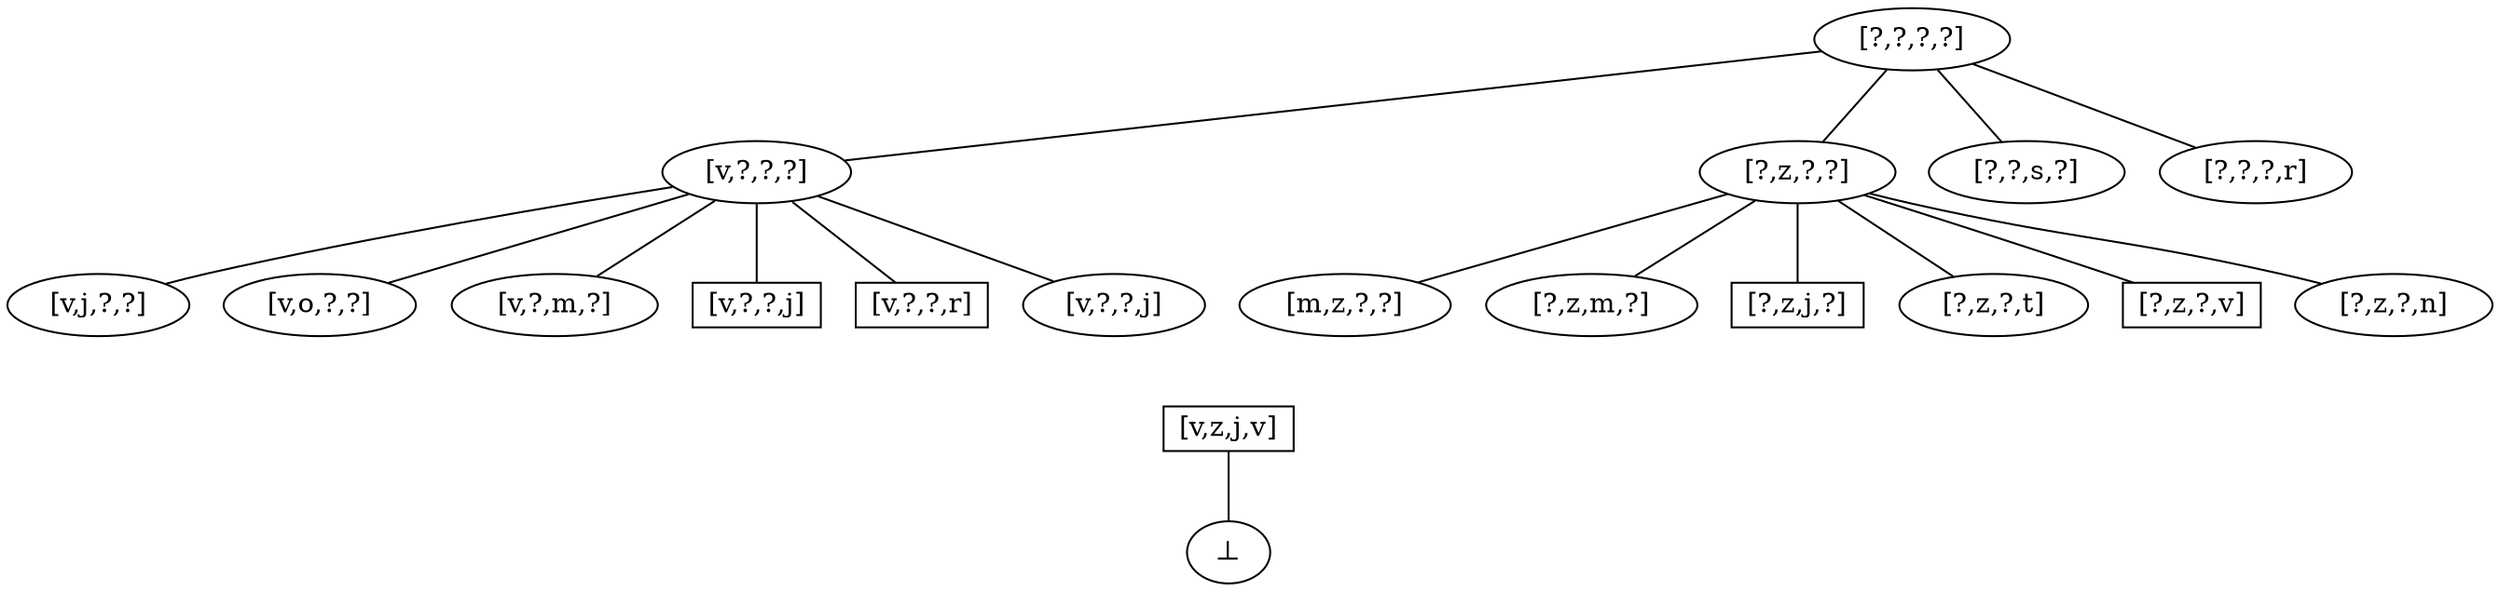 digraph iter_1 {
    node [shape=rect height=0.1, width=0.2];
    edge [arrowhead = none];

    top  [label = "[?,?,?,?]",shape=ellipse];
    bot  [label = "&#8869;",shape=ellipse];

    ex_1 [label= "[v,z,j,v]"];
    
    ex_2_1 [label = "[v,?,?,?]",shape=ellipse];
    ex_2_2 [label = "[?,z,?,?]",shape=ellipse];
    ex_2_4 [label = "[?,?,s,?]",shape=ellipse];
    ex_2_5 [label = "[?,?,?,r]",shape=ellipse];
 
    ex_3_1  [label = "[v,j,?,?]",shape=ellipse];
    ex_3_2  [label = "[v,o,?,?]",shape=ellipse];
    ex_3_3  [label = "[v,?,m,?]",shape=ellipse];
    ex_3_4  [label = "[v,?,?,j]"];
    ex_3_5  [label = "[v,?,?,r]"];
    ex_3_6  [label = "[v,?,?,j]",shape=ellipse];
 
    ex_3_7  [label = "[m,z,?,?]",shape=ellipse];
    ex_3_8  [label = "[?,z,m,?]",shape=ellipse];
    ex_3_9  [label = "[?,z,j,?]"];
    ex_3_10 [label = "[?,z,?,t]",shape=ellipse];
    ex_3_11 [label = "[?,z,?,v]"];
    ex_3_12 [label = "[?,z,?,n]",shape=ellipse];
       
    top -> ex_2_1;
    top -> ex_2_2;
    top -> ex_2_4;
    top -> ex_2_5;

    ex_2_1 -> ex_3_1;    
    ex_2_1 -> ex_3_2;    
    ex_2_1 -> ex_3_3;    
    ex_2_1 -> ex_3_4;    
    ex_2_1 -> ex_3_5;    
    ex_2_1 -> ex_3_6;    
    
    ex_2_2 -> ex_3_7;
    ex_2_2 -> ex_3_8;
    ex_2_2 -> ex_3_9;
    ex_2_2 -> ex_3_10;
    ex_2_2 -> ex_3_11;
    ex_2_2 -> ex_3_12;

    ex_3_6 -> ex_1[style=invis];
    ex_3_7 -> ex_1[style=invis];
    
    ex_1 -> bot;
}
